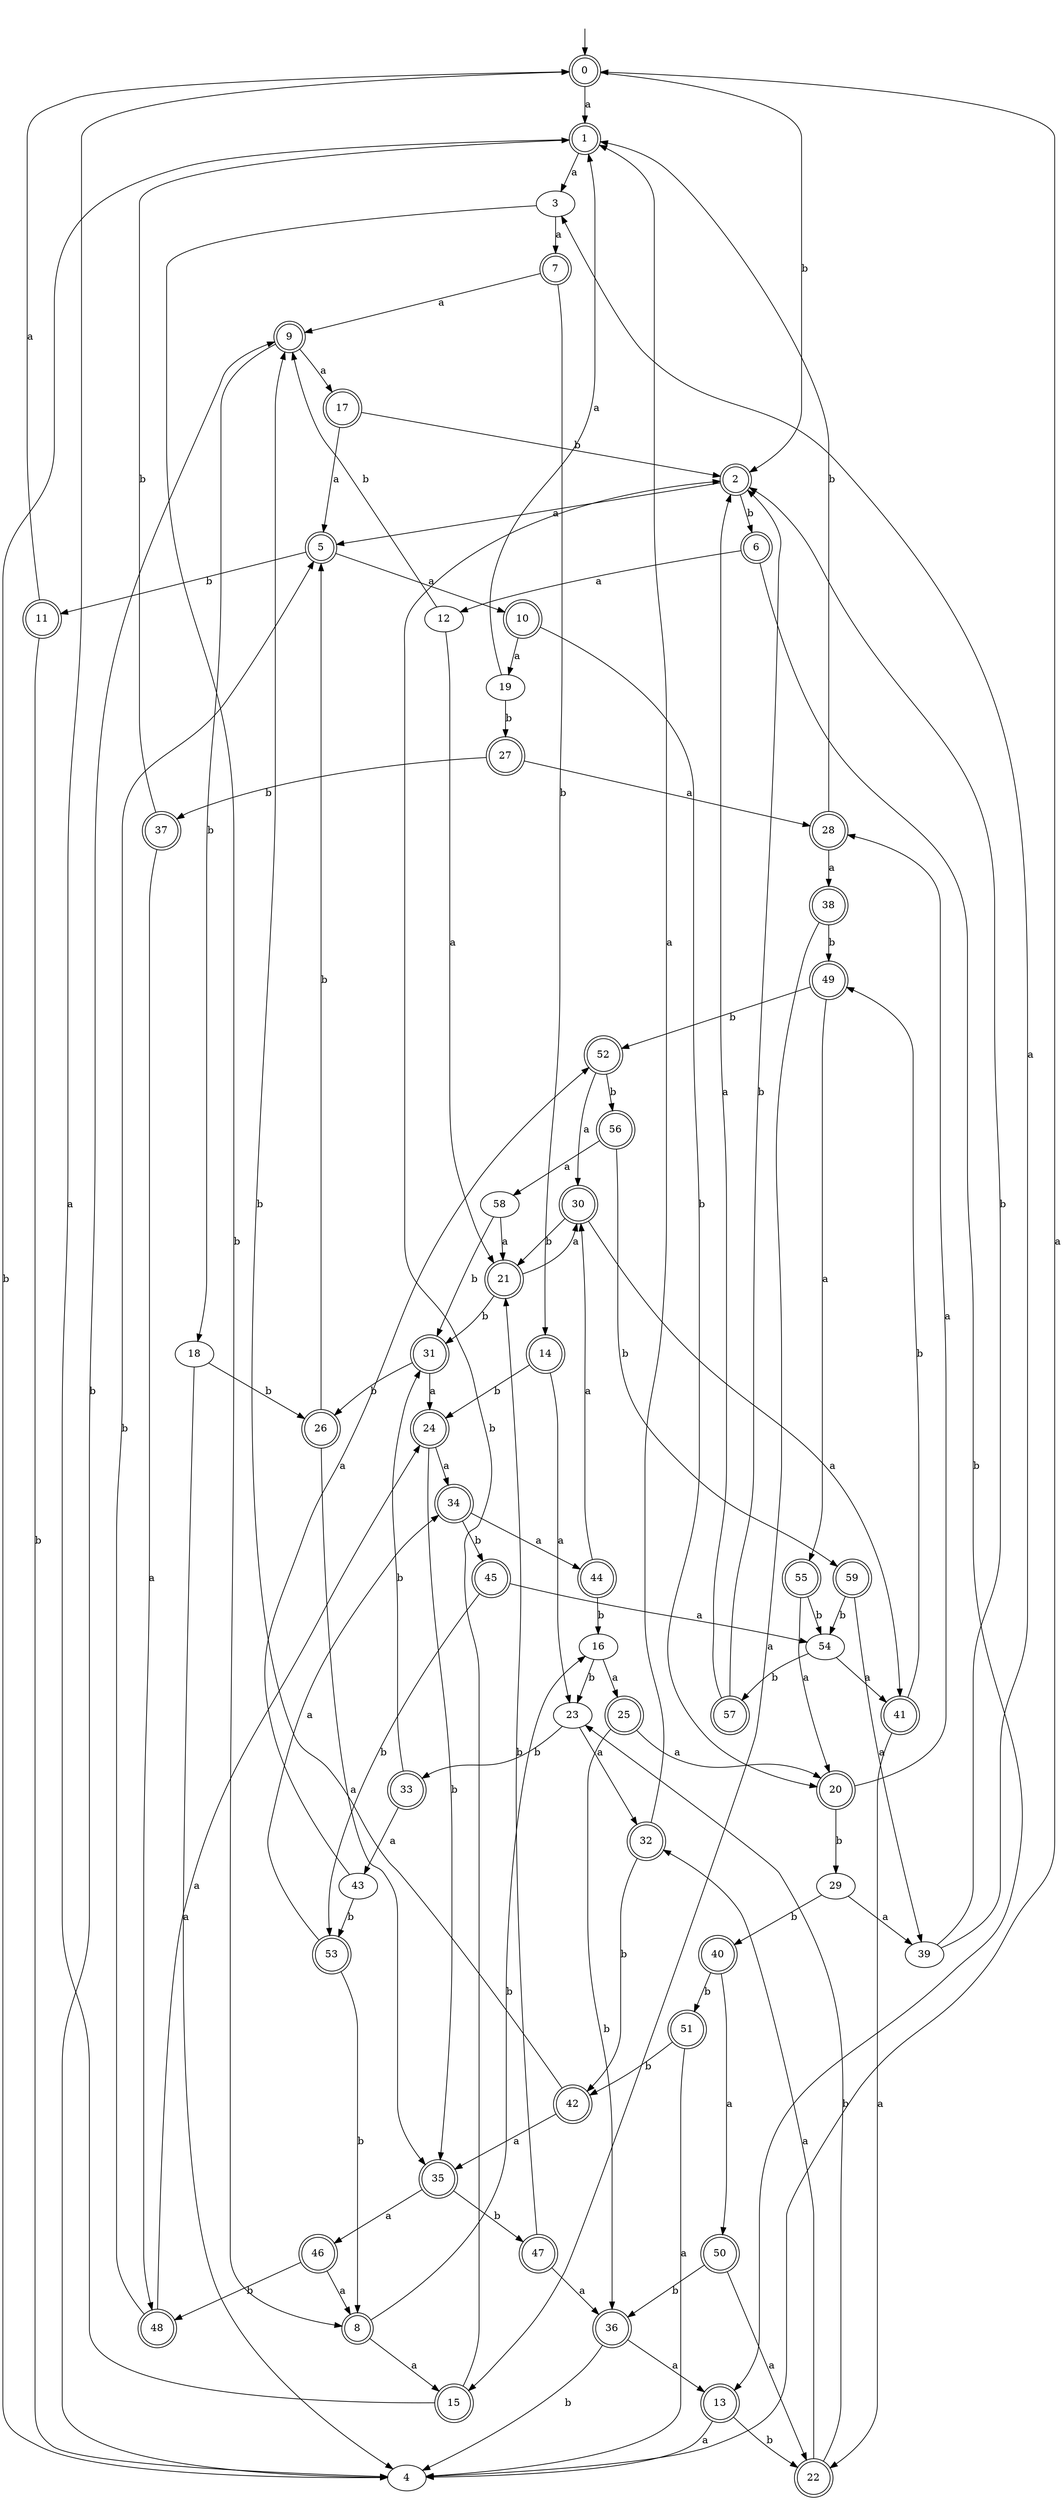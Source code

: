 digraph RandomDFA {
  __start0 [label="", shape=none];
  __start0 -> 0 [label=""];
  0 [shape=circle] [shape=doublecircle]
  0 -> 1 [label="a"]
  0 -> 2 [label="b"]
  1 [shape=doublecircle]
  1 -> 3 [label="a"]
  1 -> 4 [label="b"]
  2 [shape=doublecircle]
  2 -> 5 [label="a"]
  2 -> 6 [label="b"]
  3
  3 -> 7 [label="a"]
  3 -> 8 [label="b"]
  4
  4 -> 0 [label="a"]
  4 -> 9 [label="b"]
  5 [shape=doublecircle]
  5 -> 10 [label="a"]
  5 -> 11 [label="b"]
  6 [shape=doublecircle]
  6 -> 12 [label="a"]
  6 -> 13 [label="b"]
  7 [shape=doublecircle]
  7 -> 9 [label="a"]
  7 -> 14 [label="b"]
  8 [shape=doublecircle]
  8 -> 15 [label="a"]
  8 -> 16 [label="b"]
  9 [shape=doublecircle]
  9 -> 17 [label="a"]
  9 -> 18 [label="b"]
  10 [shape=doublecircle]
  10 -> 19 [label="a"]
  10 -> 20 [label="b"]
  11 [shape=doublecircle]
  11 -> 0 [label="a"]
  11 -> 4 [label="b"]
  12
  12 -> 21 [label="a"]
  12 -> 9 [label="b"]
  13 [shape=doublecircle]
  13 -> 4 [label="a"]
  13 -> 22 [label="b"]
  14 [shape=doublecircle]
  14 -> 23 [label="a"]
  14 -> 24 [label="b"]
  15 [shape=doublecircle]
  15 -> 0 [label="a"]
  15 -> 2 [label="b"]
  16
  16 -> 25 [label="a"]
  16 -> 23 [label="b"]
  17 [shape=doublecircle]
  17 -> 5 [label="a"]
  17 -> 2 [label="b"]
  18
  18 -> 4 [label="a"]
  18 -> 26 [label="b"]
  19
  19 -> 1 [label="a"]
  19 -> 27 [label="b"]
  20 [shape=doublecircle]
  20 -> 28 [label="a"]
  20 -> 29 [label="b"]
  21 [shape=doublecircle]
  21 -> 30 [label="a"]
  21 -> 31 [label="b"]
  22 [shape=doublecircle]
  22 -> 32 [label="a"]
  22 -> 23 [label="b"]
  23
  23 -> 32 [label="a"]
  23 -> 33 [label="b"]
  24 [shape=doublecircle]
  24 -> 34 [label="a"]
  24 -> 35 [label="b"]
  25 [shape=doublecircle]
  25 -> 20 [label="a"]
  25 -> 36 [label="b"]
  26 [shape=doublecircle]
  26 -> 35 [label="a"]
  26 -> 5 [label="b"]
  27 [shape=doublecircle]
  27 -> 28 [label="a"]
  27 -> 37 [label="b"]
  28 [shape=doublecircle]
  28 -> 38 [label="a"]
  28 -> 1 [label="b"]
  29
  29 -> 39 [label="a"]
  29 -> 40 [label="b"]
  30 [shape=doublecircle]
  30 -> 41 [label="a"]
  30 -> 21 [label="b"]
  31 [shape=doublecircle]
  31 -> 24 [label="a"]
  31 -> 26 [label="b"]
  32 [shape=doublecircle]
  32 -> 1 [label="a"]
  32 -> 42 [label="b"]
  33 [shape=doublecircle]
  33 -> 43 [label="a"]
  33 -> 31 [label="b"]
  34 [shape=doublecircle]
  34 -> 44 [label="a"]
  34 -> 45 [label="b"]
  35 [shape=doublecircle]
  35 -> 46 [label="a"]
  35 -> 47 [label="b"]
  36 [shape=doublecircle]
  36 -> 13 [label="a"]
  36 -> 4 [label="b"]
  37 [shape=doublecircle]
  37 -> 48 [label="a"]
  37 -> 1 [label="b"]
  38 [shape=doublecircle]
  38 -> 15 [label="a"]
  38 -> 49 [label="b"]
  39
  39 -> 3 [label="a"]
  39 -> 2 [label="b"]
  40 [shape=doublecircle]
  40 -> 50 [label="a"]
  40 -> 51 [label="b"]
  41 [shape=doublecircle]
  41 -> 22 [label="a"]
  41 -> 49 [label="b"]
  42 [shape=doublecircle]
  42 -> 35 [label="a"]
  42 -> 9 [label="b"]
  43
  43 -> 52 [label="a"]
  43 -> 53 [label="b"]
  44 [shape=doublecircle]
  44 -> 30 [label="a"]
  44 -> 16 [label="b"]
  45 [shape=doublecircle]
  45 -> 54 [label="a"]
  45 -> 53 [label="b"]
  46 [shape=doublecircle]
  46 -> 8 [label="a"]
  46 -> 48 [label="b"]
  47 [shape=doublecircle]
  47 -> 36 [label="a"]
  47 -> 21 [label="b"]
  48 [shape=doublecircle]
  48 -> 24 [label="a"]
  48 -> 5 [label="b"]
  49 [shape=doublecircle]
  49 -> 55 [label="a"]
  49 -> 52 [label="b"]
  50 [shape=doublecircle]
  50 -> 22 [label="a"]
  50 -> 36 [label="b"]
  51 [shape=doublecircle]
  51 -> 4 [label="a"]
  51 -> 42 [label="b"]
  52 [shape=doublecircle]
  52 -> 30 [label="a"]
  52 -> 56 [label="b"]
  53 [shape=doublecircle]
  53 -> 34 [label="a"]
  53 -> 8 [label="b"]
  54
  54 -> 41 [label="a"]
  54 -> 57 [label="b"]
  55 [shape=doublecircle]
  55 -> 20 [label="a"]
  55 -> 54 [label="b"]
  56 [shape=doublecircle]
  56 -> 58 [label="a"]
  56 -> 59 [label="b"]
  57 [shape=doublecircle]
  57 -> 2 [label="a"]
  57 -> 2 [label="b"]
  58
  58 -> 21 [label="a"]
  58 -> 31 [label="b"]
  59 [shape=doublecircle]
  59 -> 39 [label="a"]
  59 -> 54 [label="b"]
}
